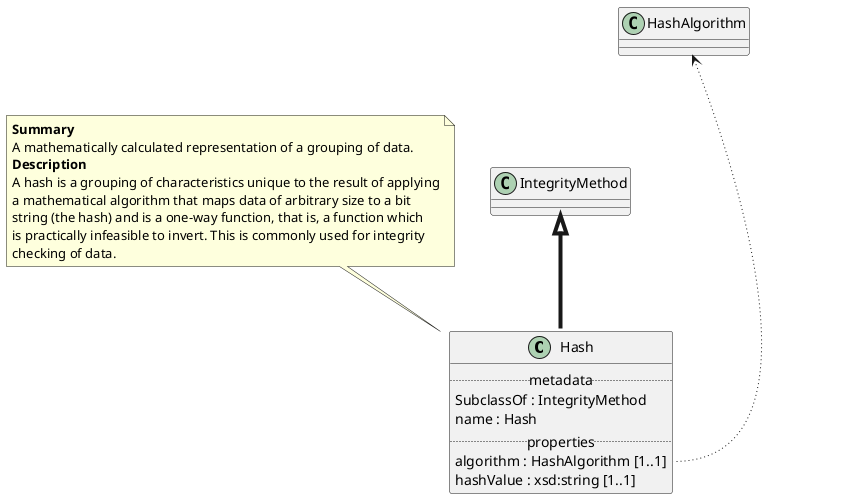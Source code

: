 @startuml
class Hash {
.. metadata ..
    SubclassOf : IntegrityMethod
    name : Hash
.. properties ..
    algorithm : HashAlgorithm [1..1]
    hashValue : xsd:string [1..1]
}
note top of Hash
<b>Summary</b>
A mathematically calculated representation of a grouping of data.
<b>Description</b>
A hash is a grouping of characteristics unique to the result of applying
a mathematical algorithm that maps data of arbitrary size to a bit
string (the hash) and is a one-way function, that is, a function which
is practically infeasible to invert. This is commonly used for integrity
checking of data.
end note
"IntegrityMethod" <|-[thickness=4]- "Hash"
"HashAlgorithm" <-[dotted]-- "Hash::algorithm"
@enduml
